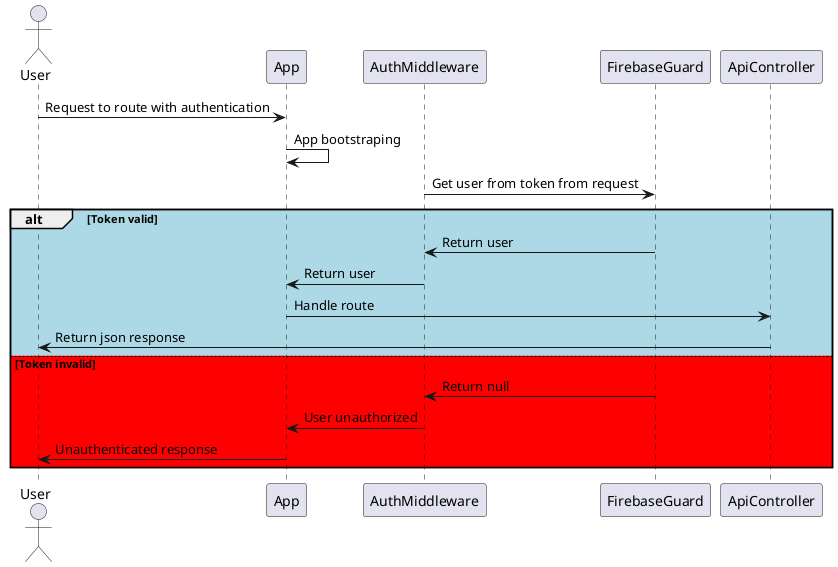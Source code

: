 @startuml

actor User

User -> App: Request to route with authentication
App -> App: App bootstraping
AuthMiddleware -> FirebaseGuard: Get user from token from request
alt #LightBlue Token valid
    AuthMiddleware <- FirebaseGuard: Return user
    AuthMiddleware -> App: Return user
    App -> ApiController: Handle route
    ApiController -> User: Return json response
else #Red Token invalid
    AuthMiddleware <- FirebaseGuard: Return null
    AuthMiddleware -> App: User unauthorized
    App -> User: Unauthenticated response
end

@enduml